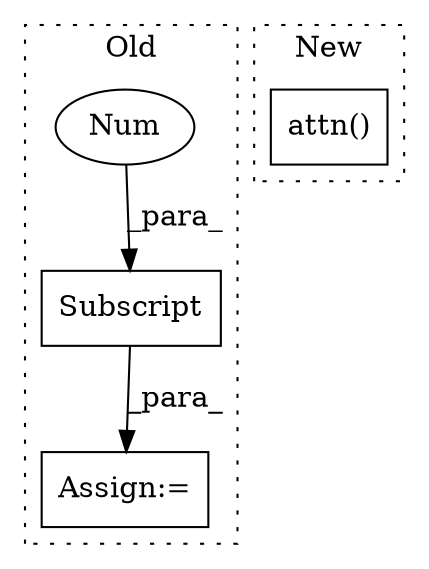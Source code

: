 digraph G {
subgraph cluster0 {
1 [label="Subscript" a="63" s="1041,0" l="17,0" shape="box"];
3 [label="Num" a="76" s="1056" l="1" shape="ellipse"];
4 [label="Assign:=" a="68" s="1038" l="3" shape="box"];
label = "Old";
style="dotted";
}
subgraph cluster1 {
2 [label="attn()" a="75" s="1441,1458" l="10,1" shape="box"];
label = "New";
style="dotted";
}
1 -> 4 [label="_para_"];
3 -> 1 [label="_para_"];
}